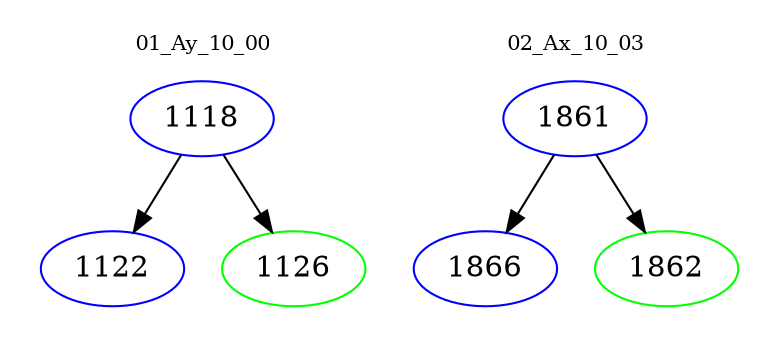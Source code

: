 digraph{
subgraph cluster_0 {
color = white
label = "01_Ay_10_00";
fontsize=10;
T0_1118 [label="1118", color="blue"]
T0_1118 -> T0_1122 [color="black"]
T0_1122 [label="1122", color="blue"]
T0_1118 -> T0_1126 [color="black"]
T0_1126 [label="1126", color="green"]
}
subgraph cluster_1 {
color = white
label = "02_Ax_10_03";
fontsize=10;
T1_1861 [label="1861", color="blue"]
T1_1861 -> T1_1866 [color="black"]
T1_1866 [label="1866", color="blue"]
T1_1861 -> T1_1862 [color="black"]
T1_1862 [label="1862", color="green"]
}
}
